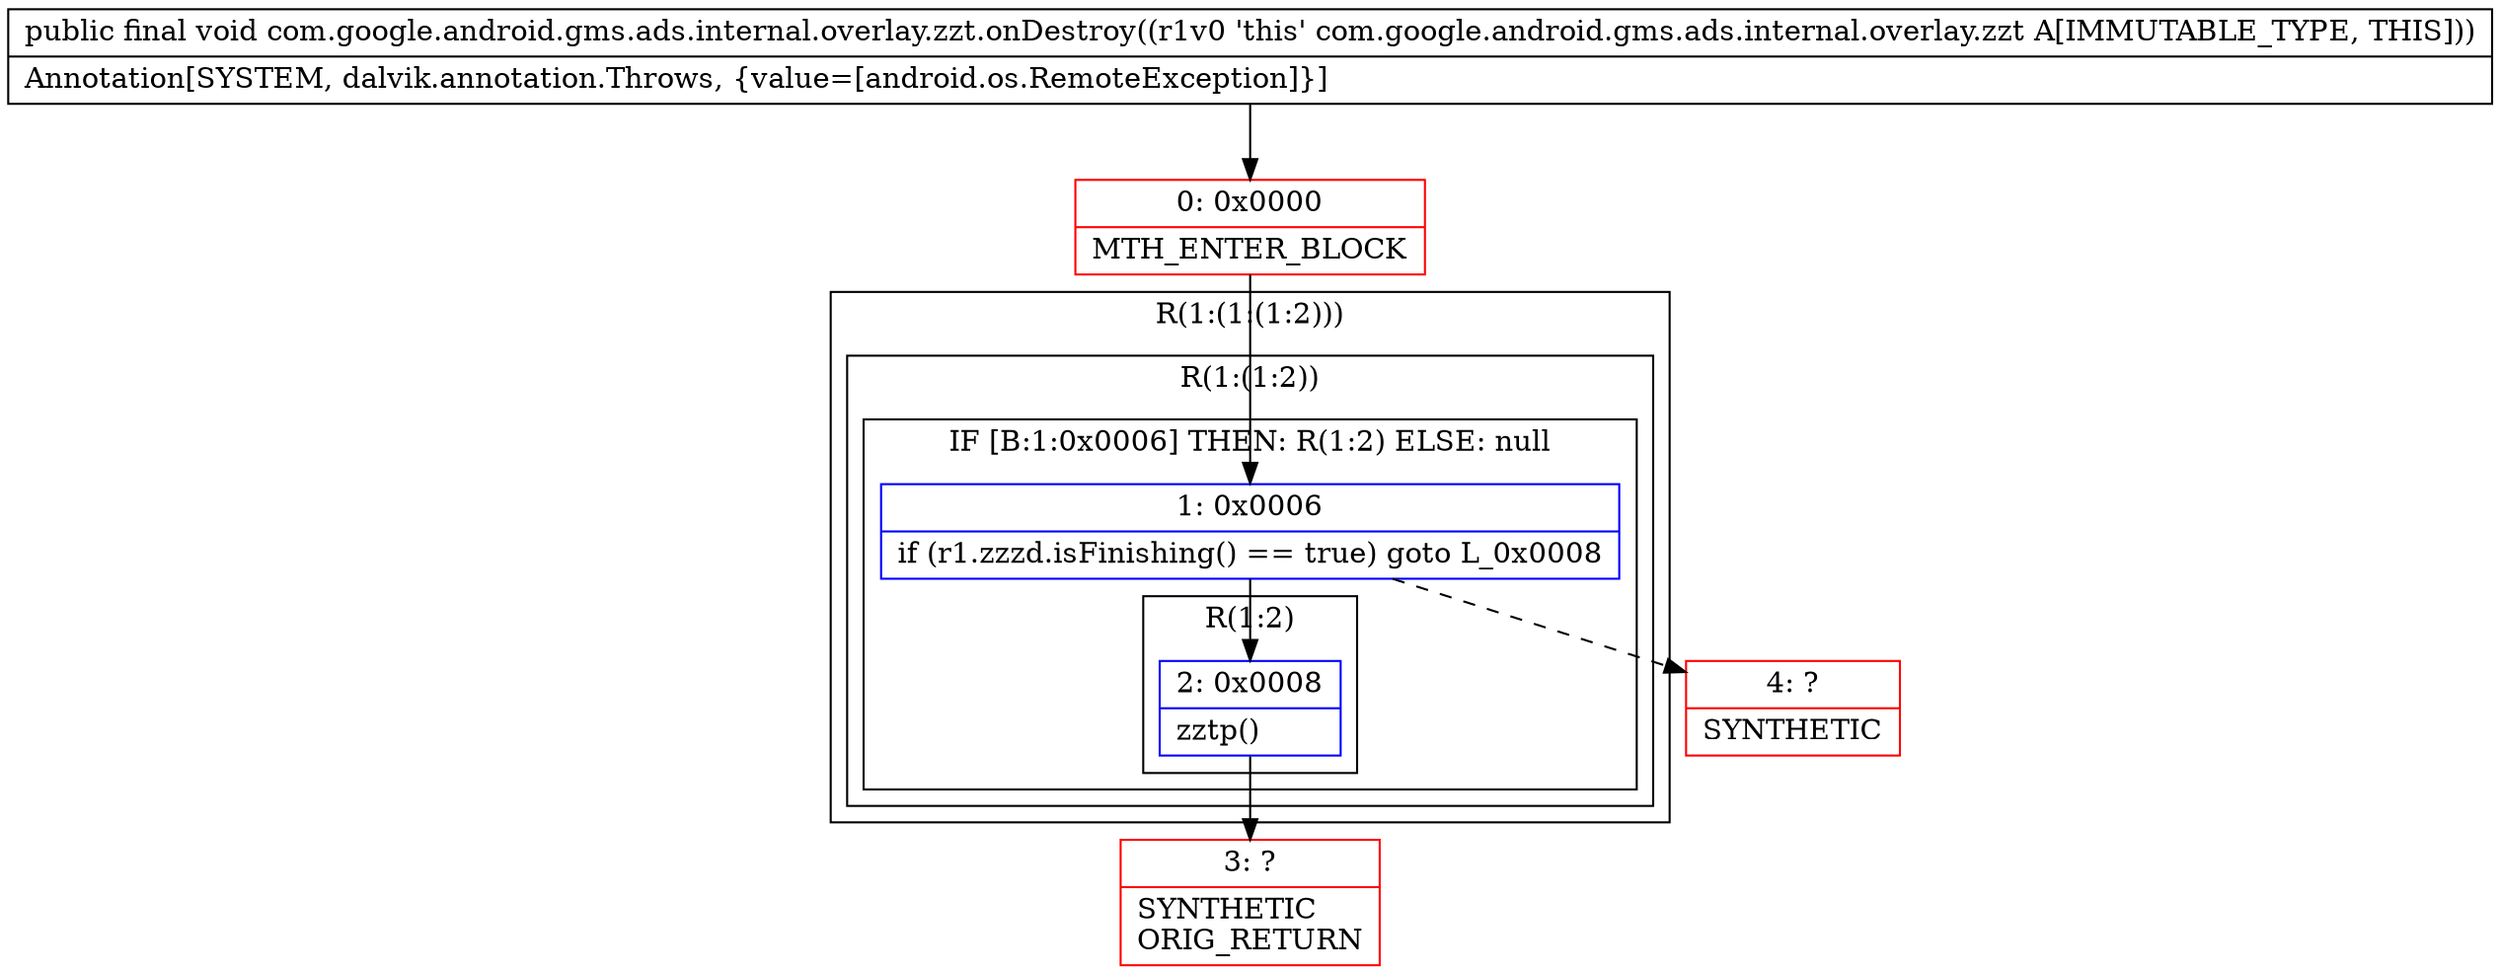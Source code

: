 digraph "CFG forcom.google.android.gms.ads.internal.overlay.zzt.onDestroy()V" {
subgraph cluster_Region_41322701 {
label = "R(1:(1:(1:2)))";
node [shape=record,color=blue];
subgraph cluster_Region_668471388 {
label = "R(1:(1:2))";
node [shape=record,color=blue];
subgraph cluster_IfRegion_1598070065 {
label = "IF [B:1:0x0006] THEN: R(1:2) ELSE: null";
node [shape=record,color=blue];
Node_1 [shape=record,label="{1\:\ 0x0006|if (r1.zzzd.isFinishing() == true) goto L_0x0008\l}"];
subgraph cluster_Region_186215824 {
label = "R(1:2)";
node [shape=record,color=blue];
Node_2 [shape=record,label="{2\:\ 0x0008|zztp()\l}"];
}
}
}
}
Node_0 [shape=record,color=red,label="{0\:\ 0x0000|MTH_ENTER_BLOCK\l}"];
Node_3 [shape=record,color=red,label="{3\:\ ?|SYNTHETIC\lORIG_RETURN\l}"];
Node_4 [shape=record,color=red,label="{4\:\ ?|SYNTHETIC\l}"];
MethodNode[shape=record,label="{public final void com.google.android.gms.ads.internal.overlay.zzt.onDestroy((r1v0 'this' com.google.android.gms.ads.internal.overlay.zzt A[IMMUTABLE_TYPE, THIS]))  | Annotation[SYSTEM, dalvik.annotation.Throws, \{value=[android.os.RemoteException]\}]\l}"];
MethodNode -> Node_0;
Node_1 -> Node_2;
Node_1 -> Node_4[style=dashed];
Node_2 -> Node_3;
Node_0 -> Node_1;
}

